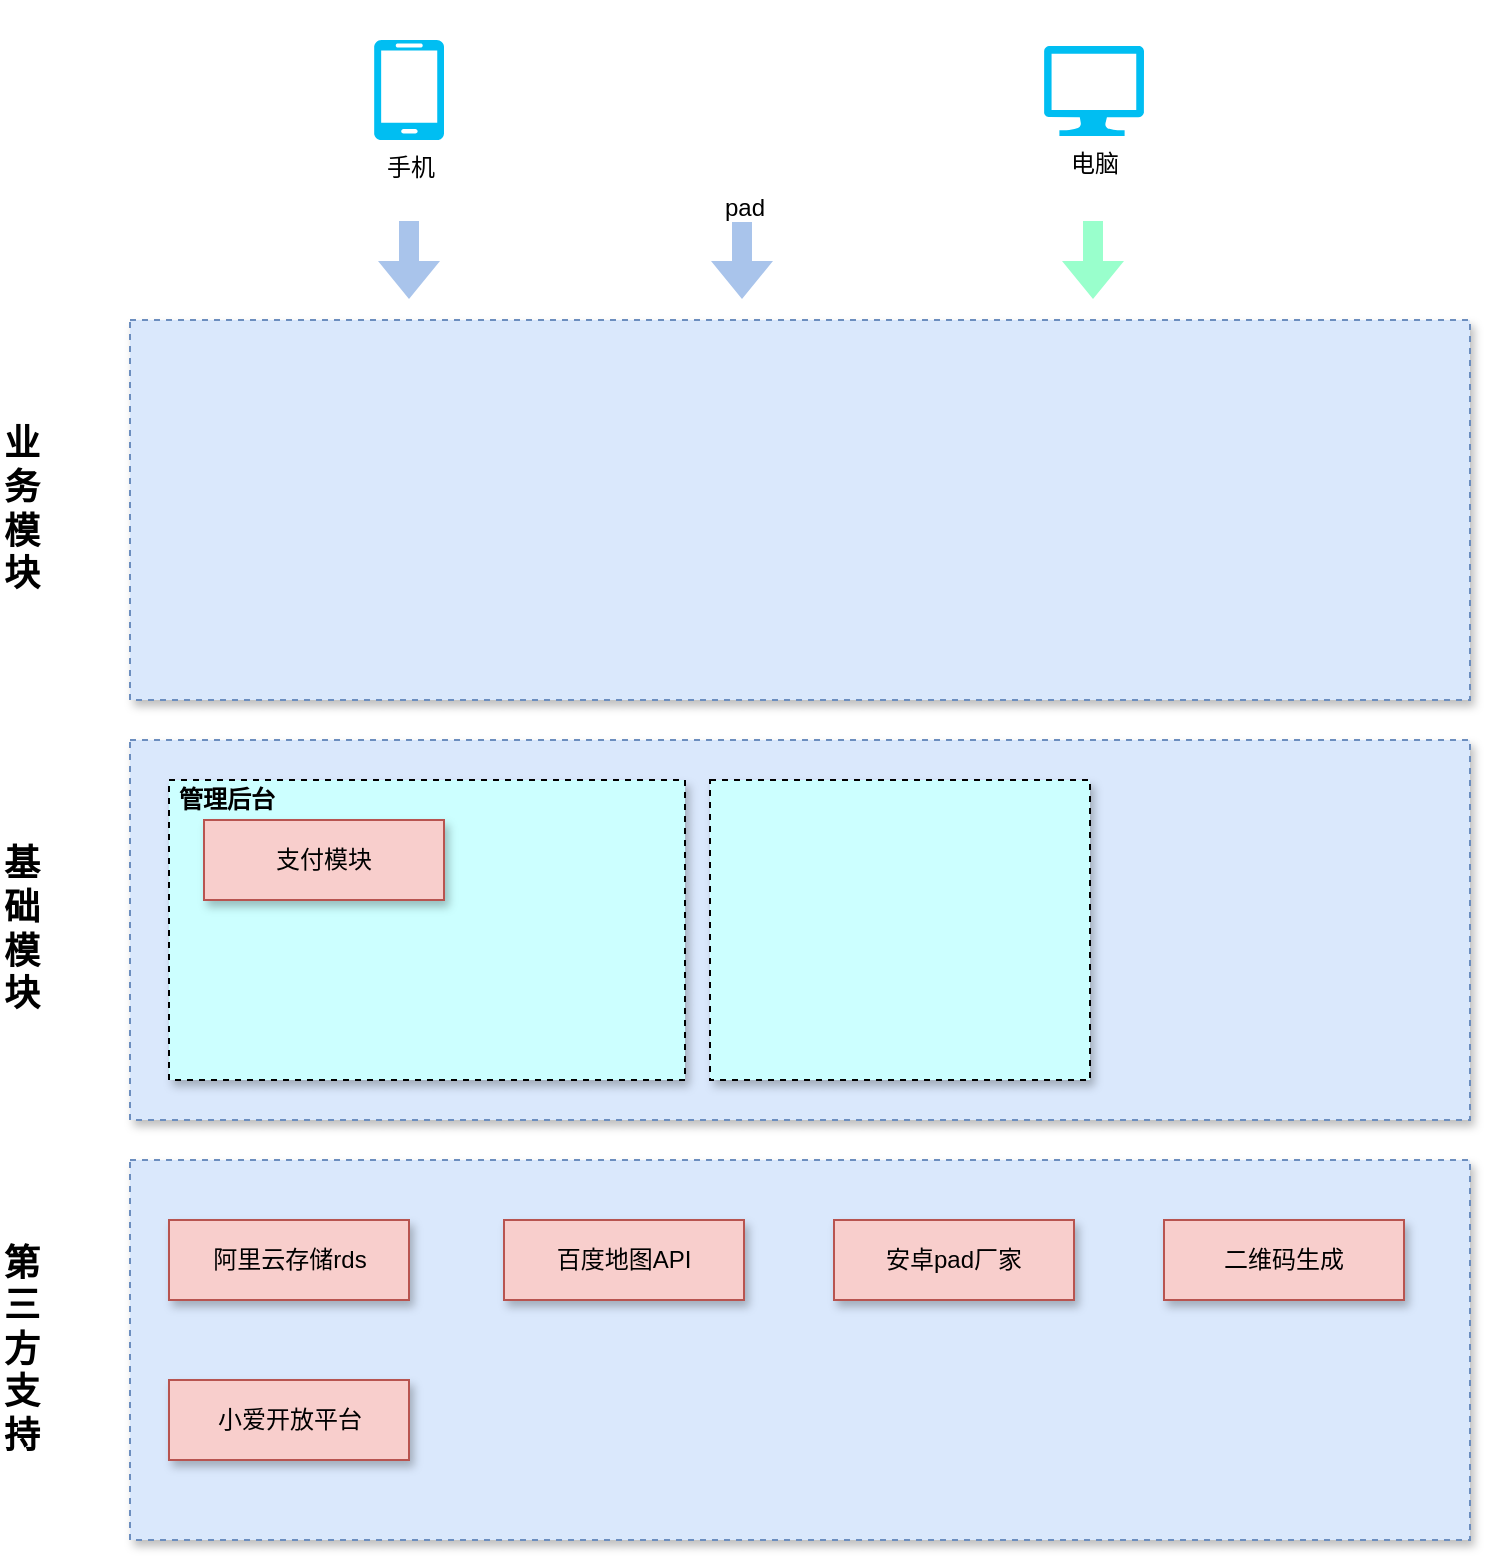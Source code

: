 <mxfile version="12.3.3" type="github" pages="1">
  <diagram id="6I0OCvxSQrVGMHxT2VVA" name="Page-1">
    <mxGraphModel dx="1038" dy="575" grid="1" gridSize="10" guides="1" tooltips="1" connect="1" arrows="1" fold="1" page="1" pageScale="1" pageWidth="850" pageHeight="1100" math="0" shadow="0">
      <root>
        <mxCell id="0"/>
        <mxCell id="1" parent="0"/>
        <mxCell id="EplZmqz9-yX-gwSmQUmt-15" value="" style="rounded=0;whiteSpace=wrap;html=1;shadow=1;fillColor=#dae8fc;dashed=1;strokeColor=#6c8ebf;" vertex="1" parent="1">
          <mxGeometry x="110" y="790" width="670" height="190" as="geometry"/>
        </mxCell>
        <mxCell id="EplZmqz9-yX-gwSmQUmt-30" value="" style="rounded=0;whiteSpace=wrap;html=1;shadow=1;strokeColor=#000000;fillColor=#CCFFFF;dashed=1;" vertex="1" parent="1">
          <mxGeometry x="129.5" y="810" width="258" height="150" as="geometry"/>
        </mxCell>
        <mxCell id="EplZmqz9-yX-gwSmQUmt-24" value="" style="shape=flexArrow;endArrow=classic;html=1;strokeColor=none;fillColor=#A9C4EB;" edge="1" parent="1">
          <mxGeometry width="50" height="50" relative="1" as="geometry">
            <mxPoint x="416" y="530" as="sourcePoint"/>
            <mxPoint x="416" y="570" as="targetPoint"/>
          </mxGeometry>
        </mxCell>
        <mxCell id="EplZmqz9-yX-gwSmQUmt-13" value="" style="rounded=0;whiteSpace=wrap;html=1;shadow=1;fillColor=#dae8fc;dashed=1;strokeColor=#6c8ebf;" vertex="1" parent="1">
          <mxGeometry x="110" y="580" width="670" height="190" as="geometry"/>
        </mxCell>
        <mxCell id="EplZmqz9-yX-gwSmQUmt-3" value="手机" style="verticalLabelPosition=bottom;html=1;verticalAlign=top;align=center;strokeColor=none;fillColor=#00BEF2;shape=mxgraph.azure.mobile;pointerEvents=1;" vertex="1" parent="1">
          <mxGeometry x="232" y="440" width="35" height="50" as="geometry"/>
        </mxCell>
        <mxCell id="EplZmqz9-yX-gwSmQUmt-4" value="pad" style="shape=image;html=1;verticalAlign=top;verticalLabelPosition=bottom;labelBackgroundColor=#ffffff;imageAspect=0;aspect=fixed;image=https://cdn3.iconfinder.com/data/icons/strokeline/128/17_icons-128.png;direction=north;" vertex="1" parent="1">
          <mxGeometry x="372" y="420" width="90" height="90" as="geometry"/>
        </mxCell>
        <mxCell id="EplZmqz9-yX-gwSmQUmt-7" value="电脑" style="verticalLabelPosition=bottom;html=1;verticalAlign=top;align=center;strokeColor=none;fillColor=#00BEF2;shape=mxgraph.azure.computer;pointerEvents=1;" vertex="1" parent="1">
          <mxGeometry x="567" y="443" width="50" height="45" as="geometry"/>
        </mxCell>
        <mxCell id="EplZmqz9-yX-gwSmQUmt-11" value="&lt;b&gt;&lt;font style=&quot;font-size: 18px&quot;&gt;业务模块&lt;/font&gt;&lt;/b&gt;" style="text;html=1;strokeColor=none;fillColor=none;align=center;verticalAlign=middle;whiteSpace=wrap;rounded=0;" vertex="1" parent="1">
          <mxGeometry x="45.5" y="590" width="20" height="170" as="geometry"/>
        </mxCell>
        <mxCell id="EplZmqz9-yX-gwSmQUmt-14" value="&lt;b&gt;&lt;font style=&quot;font-size: 18px&quot;&gt;基础模块&lt;/font&gt;&lt;/b&gt;" style="text;html=1;strokeColor=none;fillColor=none;align=center;verticalAlign=middle;whiteSpace=wrap;rounded=0;" vertex="1" parent="1">
          <mxGeometry x="45.5" y="800" width="20" height="170" as="geometry"/>
        </mxCell>
        <mxCell id="EplZmqz9-yX-gwSmQUmt-16" value="&lt;span style=&quot;font-size: 18px&quot;&gt;&lt;b&gt;第三方支持&lt;/b&gt;&lt;/span&gt;" style="text;html=1;strokeColor=none;fillColor=none;align=center;verticalAlign=middle;whiteSpace=wrap;rounded=0;" vertex="1" parent="1">
          <mxGeometry x="45.5" y="1010" width="20" height="170" as="geometry"/>
        </mxCell>
        <mxCell id="EplZmqz9-yX-gwSmQUmt-17" value="" style="rounded=0;whiteSpace=wrap;html=1;shadow=1;fillColor=#dae8fc;dashed=1;strokeColor=#6c8ebf;" vertex="1" parent="1">
          <mxGeometry x="110" y="1000" width="670" height="190" as="geometry"/>
        </mxCell>
        <mxCell id="EplZmqz9-yX-gwSmQUmt-18" value="阿里云存储rds" style="rounded=0;whiteSpace=wrap;html=1;shadow=1;fillColor=#f8cecc;strokeColor=#b85450;" vertex="1" parent="1">
          <mxGeometry x="129.5" y="1030" width="120" height="40" as="geometry"/>
        </mxCell>
        <mxCell id="EplZmqz9-yX-gwSmQUmt-19" value="百度地图API" style="rounded=0;whiteSpace=wrap;html=1;shadow=1;fillColor=#f8cecc;strokeColor=#b85450;" vertex="1" parent="1">
          <mxGeometry x="297" y="1030" width="120" height="40" as="geometry"/>
        </mxCell>
        <mxCell id="EplZmqz9-yX-gwSmQUmt-20" value="安卓pad厂家" style="rounded=0;whiteSpace=wrap;html=1;shadow=1;fillColor=#f8cecc;strokeColor=#b85450;" vertex="1" parent="1">
          <mxGeometry x="462" y="1030" width="120" height="40" as="geometry"/>
        </mxCell>
        <mxCell id="EplZmqz9-yX-gwSmQUmt-21" value="二维码生成" style="rounded=0;whiteSpace=wrap;html=1;shadow=1;fillColor=#f8cecc;strokeColor=#b85450;" vertex="1" parent="1">
          <mxGeometry x="627" y="1030" width="120" height="40" as="geometry"/>
        </mxCell>
        <mxCell id="EplZmqz9-yX-gwSmQUmt-23" value="" style="shape=flexArrow;endArrow=classic;html=1;strokeColor=none;fillColor=#A9C4EB;" edge="1" parent="1">
          <mxGeometry width="50" height="50" relative="1" as="geometry">
            <mxPoint x="249.5" y="530" as="sourcePoint"/>
            <mxPoint x="249.5" y="570" as="targetPoint"/>
          </mxGeometry>
        </mxCell>
        <mxCell id="EplZmqz9-yX-gwSmQUmt-25" value="" style="shape=flexArrow;endArrow=classic;html=1;strokeColor=none;fillColor=#99FFCC;" edge="1" parent="1">
          <mxGeometry width="50" height="50" relative="1" as="geometry">
            <mxPoint x="591.5" y="530" as="sourcePoint"/>
            <mxPoint x="591.5" y="570" as="targetPoint"/>
          </mxGeometry>
        </mxCell>
        <mxCell id="EplZmqz9-yX-gwSmQUmt-26" value="支付模块" style="rounded=0;whiteSpace=wrap;html=1;shadow=1;fillColor=#f8cecc;strokeColor=#b85450;" vertex="1" parent="1">
          <mxGeometry x="147" y="830" width="120" height="40" as="geometry"/>
        </mxCell>
        <mxCell id="EplZmqz9-yX-gwSmQUmt-29" value="小爱开放平台" style="rounded=0;whiteSpace=wrap;html=1;shadow=1;fillColor=#f8cecc;strokeColor=#b85450;" vertex="1" parent="1">
          <mxGeometry x="129.5" y="1110" width="120" height="40" as="geometry"/>
        </mxCell>
        <mxCell id="EplZmqz9-yX-gwSmQUmt-31" value="&lt;b&gt;管理后台&lt;/b&gt;" style="text;html=1;strokeColor=none;fillColor=none;align=center;verticalAlign=middle;whiteSpace=wrap;rounded=0;shadow=1;" vertex="1" parent="1">
          <mxGeometry x="127" y="810" width="63" height="20" as="geometry"/>
        </mxCell>
        <mxCell id="EplZmqz9-yX-gwSmQUmt-32" value="" style="rounded=0;whiteSpace=wrap;html=1;shadow=1;strokeColor=#000000;fillColor=#CCFFFF;dashed=1;" vertex="1" parent="1">
          <mxGeometry x="400" y="810" width="190" height="150" as="geometry"/>
        </mxCell>
      </root>
    </mxGraphModel>
  </diagram>
</mxfile>
